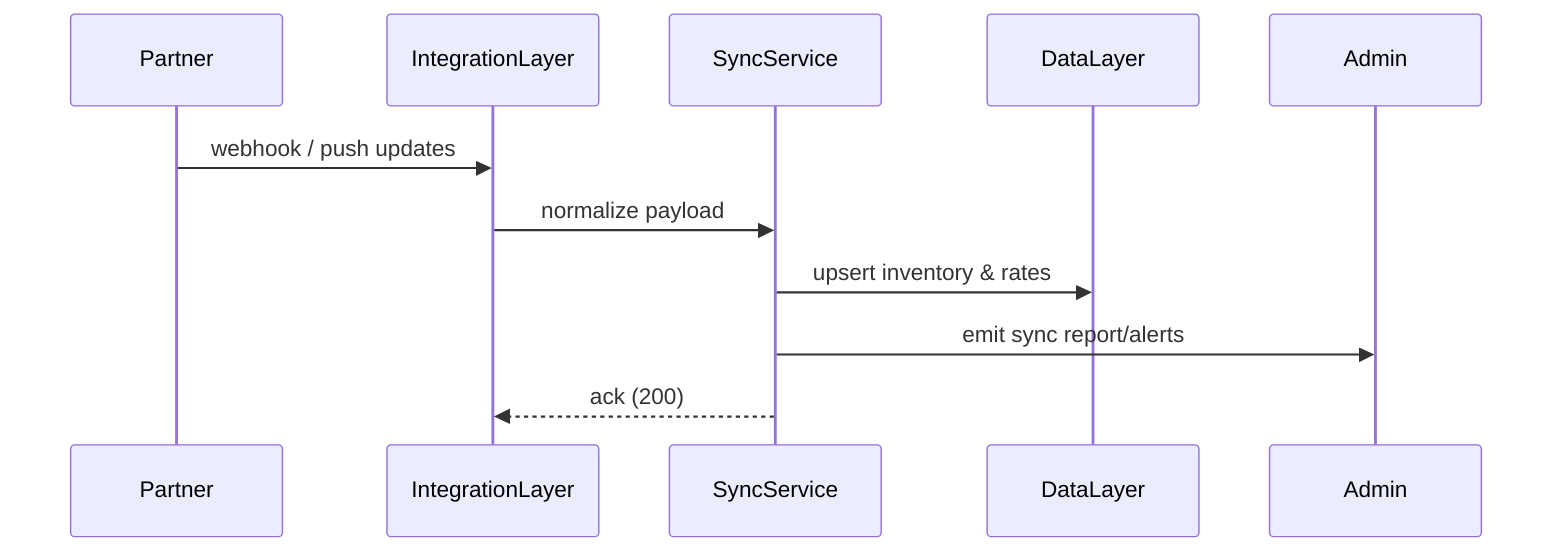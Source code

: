 sequenceDiagram
  participant Partner
  participant IntegrationLayer
  participant SyncService
  participant DataLayer
  participant Admin
  Partner->>IntegrationLayer: webhook / push updates
  IntegrationLayer->>SyncService: normalize payload
  SyncService->>DataLayer: upsert inventory & rates
  SyncService->>Admin: emit sync report/alerts
  SyncService-->>IntegrationLayer: ack (200)